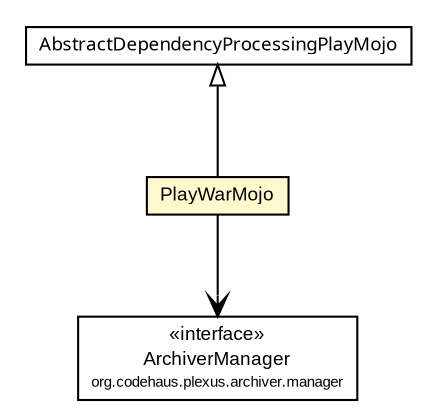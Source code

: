 #!/usr/local/bin/dot
#
# Class diagram 
# Generated by UmlGraph version 4.6 (http://www.spinellis.gr/sw/umlgraph)
#

digraph G {
	edge [fontname="arial",fontsize=10,labelfontname="arial",labelfontsize=10];
	node [fontname="arial",fontsize=10,shape=plaintext];
	// com.google.code.play.PlayWarMojo
	c579 [label=<<table border="0" cellborder="1" cellspacing="0" cellpadding="2" port="p" bgcolor="lemonChiffon" href="./PlayWarMojo.html">
		<tr><td><table border="0" cellspacing="0" cellpadding="1">
			<tr><td> PlayWarMojo </td></tr>
		</table></td></tr>
		</table>>, fontname="arial", fontcolor="black", fontsize=9.0];
	// com.google.code.play.AbstractDependencyProcessingPlayMojo
	c595 [label=<<table border="0" cellborder="1" cellspacing="0" cellpadding="2" port="p" href="./AbstractDependencyProcessingPlayMojo.html">
		<tr><td><table border="0" cellspacing="0" cellpadding="1">
			<tr><td><font face="ariali"> AbstractDependencyProcessingPlayMojo </font></td></tr>
		</table></td></tr>
		</table>>, fontname="arial", fontcolor="black", fontsize=9.0];
	//com.google.code.play.PlayWarMojo extends com.google.code.play.AbstractDependencyProcessingPlayMojo
	c595:p -> c579:p [dir=back,arrowtail=empty];
	// com.google.code.play.PlayWarMojo NAVASSOC org.codehaus.plexus.archiver.manager.ArchiverManager
	c579:p -> c638:p [taillabel="", label="", headlabel="", fontname="arial", fontcolor="black", fontsize=10.0, color="black", arrowhead=open];
	// org.codehaus.plexus.archiver.manager.ArchiverManager
	c638 [label=<<table border="0" cellborder="1" cellspacing="0" cellpadding="2" port="p" href="http://java.sun.com/j2se/1.4.2/docs/api/org/codehaus/plexus/archiver/manager/ArchiverManager.html">
		<tr><td><table border="0" cellspacing="0" cellpadding="1">
			<tr><td> &laquo;interface&raquo; </td></tr>
			<tr><td> ArchiverManager </td></tr>
			<tr><td><font point-size="7.0"> org.codehaus.plexus.archiver.manager </font></td></tr>
		</table></td></tr>
		</table>>, fontname="arial", fontcolor="black", fontsize=9.0];
}

